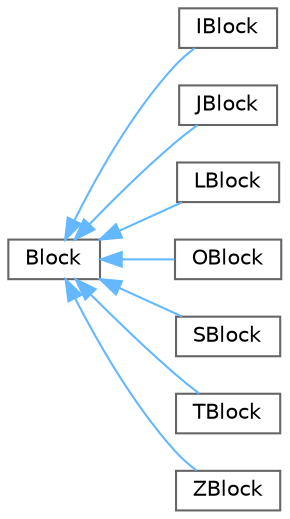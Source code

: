 digraph "Graphical Class Hierarchy"
{
 // INTERACTIVE_SVG=YES
 // LATEX_PDF_SIZE
  bgcolor="transparent";
  edge [fontname=Helvetica,fontsize=10,labelfontname=Helvetica,labelfontsize=10];
  node [fontname=Helvetica,fontsize=10,shape=box,height=0.2,width=0.4];
  rankdir="LR";
  Node0 [id="Node000000",label="Block",height=0.2,width=0.4,color="grey40", fillcolor="white", style="filled",URL="$class_block.html",tooltip="Đại diện cho một khối trong trò chơi Tetris, bao gồm các ô (cells), vị trí, và trạng thái xoay."];
  Node0 -> Node1 [id="edge1_Node000000_Node000001",dir="back",color="steelblue1",style="solid",tooltip=" "];
  Node1 [id="Node000001",label="IBlock",height=0.2,width=0.4,color="grey40", fillcolor="white", style="filled",URL="$class_i_block.html",tooltip="Đại diện cho khối I trong trò chơi xếp gạch (Tetris)."];
  Node0 -> Node2 [id="edge2_Node000000_Node000002",dir="back",color="steelblue1",style="solid",tooltip=" "];
  Node2 [id="Node000002",label="JBlock",height=0.2,width=0.4,color="grey40", fillcolor="white", style="filled",URL="$class_j_block.html",tooltip="Đại diện cho khối J trong trò chơi Tetris."];
  Node0 -> Node3 [id="edge3_Node000000_Node000003",dir="back",color="steelblue1",style="solid",tooltip=" "];
  Node3 [id="Node000003",label="LBlock",height=0.2,width=0.4,color="grey40", fillcolor="white", style="filled",URL="$class_l_block.html",tooltip="Đại diện cho khối L trong trò chơi Tetris."];
  Node0 -> Node4 [id="edge4_Node000000_Node000004",dir="back",color="steelblue1",style="solid",tooltip=" "];
  Node4 [id="Node000004",label="OBlock",height=0.2,width=0.4,color="grey40", fillcolor="white", style="filled",URL="$class_o_block.html",tooltip="Đại diện cho khối O trong trò chơi Tetris."];
  Node0 -> Node5 [id="edge5_Node000000_Node000005",dir="back",color="steelblue1",style="solid",tooltip=" "];
  Node5 [id="Node000005",label="SBlock",height=0.2,width=0.4,color="grey40", fillcolor="white", style="filled",URL="$class_s_block.html",tooltip="Đại diện cho khối S trong trò chơi Tetris."];
  Node0 -> Node6 [id="edge6_Node000000_Node000006",dir="back",color="steelblue1",style="solid",tooltip=" "];
  Node6 [id="Node000006",label="TBlock",height=0.2,width=0.4,color="grey40", fillcolor="white", style="filled",URL="$class_t_block.html",tooltip="Đại diện cho khối T trong trò chơi Tetris."];
  Node0 -> Node7 [id="edge7_Node000000_Node000007",dir="back",color="steelblue1",style="solid",tooltip=" "];
  Node7 [id="Node000007",label="ZBlock",height=0.2,width=0.4,color="grey40", fillcolor="white", style="filled",URL="$class_z_block.html",tooltip="Đại diện cho khối Z trong trò chơi Tetris."];
}
